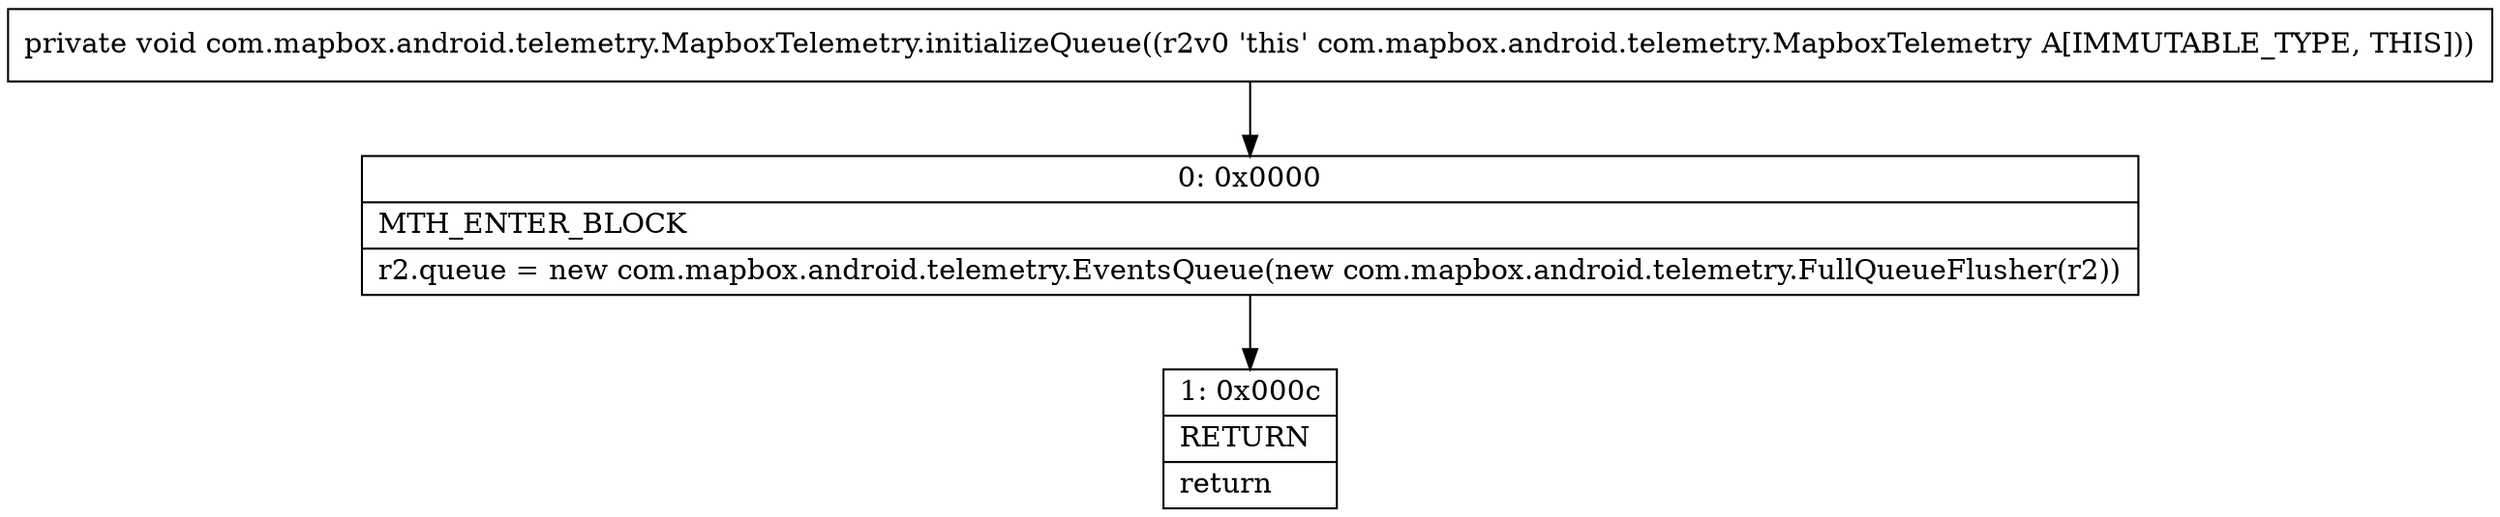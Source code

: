 digraph "CFG forcom.mapbox.android.telemetry.MapboxTelemetry.initializeQueue()V" {
Node_0 [shape=record,label="{0\:\ 0x0000|MTH_ENTER_BLOCK\l|r2.queue = new com.mapbox.android.telemetry.EventsQueue(new com.mapbox.android.telemetry.FullQueueFlusher(r2))\l}"];
Node_1 [shape=record,label="{1\:\ 0x000c|RETURN\l|return\l}"];
MethodNode[shape=record,label="{private void com.mapbox.android.telemetry.MapboxTelemetry.initializeQueue((r2v0 'this' com.mapbox.android.telemetry.MapboxTelemetry A[IMMUTABLE_TYPE, THIS])) }"];
MethodNode -> Node_0;
Node_0 -> Node_1;
}

